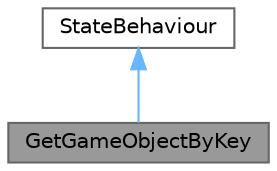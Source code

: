 digraph "GetGameObjectByKey"
{
 // LATEX_PDF_SIZE
  bgcolor="transparent";
  edge [fontname=Helvetica,fontsize=10,labelfontname=Helvetica,labelfontsize=10];
  node [fontname=Helvetica,fontsize=10,shape=box,height=0.2,width=0.4];
  Node1 [id="Node000001",label="GetGameObjectByKey",height=0.2,width=0.4,color="gray40", fillcolor="grey60", style="filled", fontcolor="black",tooltip="GameObjectRegistry から指定のキーで GameObject を取得するスクリプト 取得失敗時は警告を表示する @Attention GameObjectRegistry コンポーネント..."];
  Node2 -> Node1 [id="edge1_Node000001_Node000002",dir="back",color="steelblue1",style="solid",tooltip=" "];
  Node2 [id="Node000002",label="StateBehaviour",height=0.2,width=0.4,color="gray40", fillcolor="white", style="filled",tooltip=" "];
}
